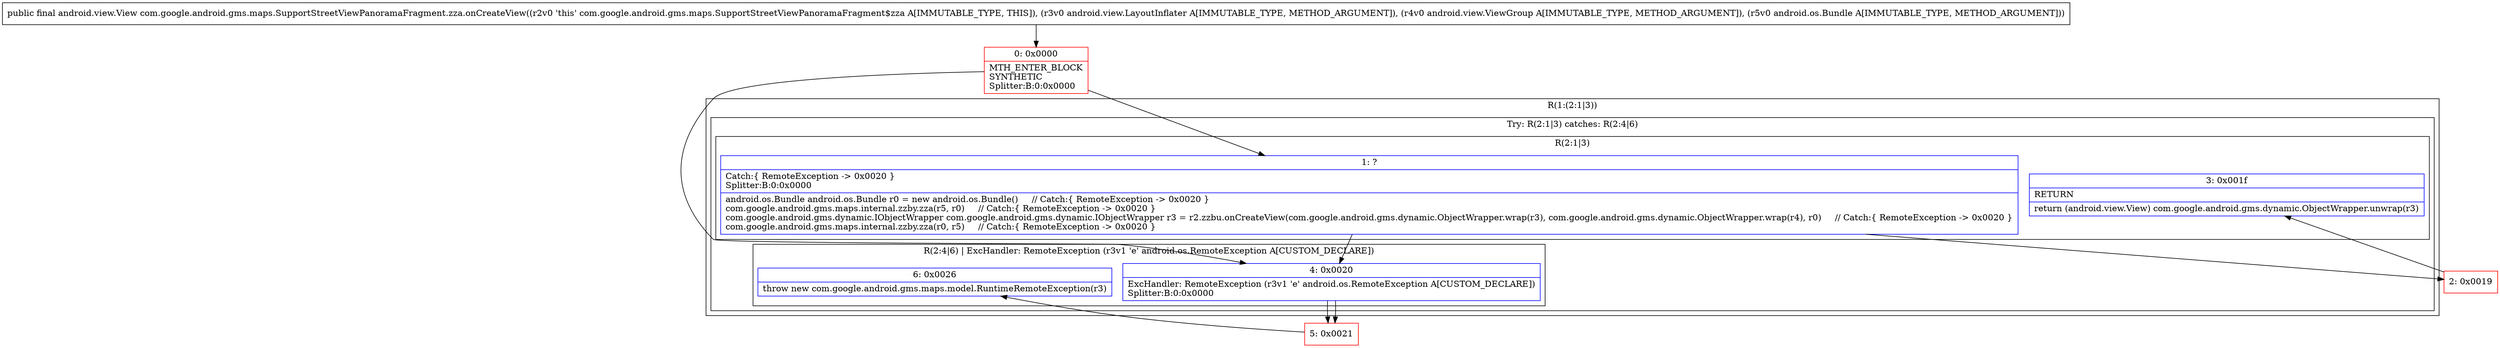 digraph "CFG forcom.google.android.gms.maps.SupportStreetViewPanoramaFragment.zza.onCreateView(Landroid\/view\/LayoutInflater;Landroid\/view\/ViewGroup;Landroid\/os\/Bundle;)Landroid\/view\/View;" {
subgraph cluster_Region_820052872 {
label = "R(1:(2:1|3))";
node [shape=record,color=blue];
subgraph cluster_TryCatchRegion_1943724820 {
label = "Try: R(2:1|3) catches: R(2:4|6)";
node [shape=record,color=blue];
subgraph cluster_Region_1044059683 {
label = "R(2:1|3)";
node [shape=record,color=blue];
Node_1 [shape=record,label="{1\:\ ?|Catch:\{ RemoteException \-\> 0x0020 \}\lSplitter:B:0:0x0000\l|android.os.Bundle android.os.Bundle r0 = new android.os.Bundle()     \/\/ Catch:\{ RemoteException \-\> 0x0020 \}\lcom.google.android.gms.maps.internal.zzby.zza(r5, r0)     \/\/ Catch:\{ RemoteException \-\> 0x0020 \}\lcom.google.android.gms.dynamic.IObjectWrapper com.google.android.gms.dynamic.IObjectWrapper r3 = r2.zzbu.onCreateView(com.google.android.gms.dynamic.ObjectWrapper.wrap(r3), com.google.android.gms.dynamic.ObjectWrapper.wrap(r4), r0)     \/\/ Catch:\{ RemoteException \-\> 0x0020 \}\lcom.google.android.gms.maps.internal.zzby.zza(r0, r5)     \/\/ Catch:\{ RemoteException \-\> 0x0020 \}\l}"];
Node_3 [shape=record,label="{3\:\ 0x001f|RETURN\l|return (android.view.View) com.google.android.gms.dynamic.ObjectWrapper.unwrap(r3)\l}"];
}
subgraph cluster_Region_2136855746 {
label = "R(2:4|6) | ExcHandler: RemoteException (r3v1 'e' android.os.RemoteException A[CUSTOM_DECLARE])\l";
node [shape=record,color=blue];
Node_4 [shape=record,label="{4\:\ 0x0020|ExcHandler: RemoteException (r3v1 'e' android.os.RemoteException A[CUSTOM_DECLARE])\lSplitter:B:0:0x0000\l}"];
Node_6 [shape=record,label="{6\:\ 0x0026|throw new com.google.android.gms.maps.model.RuntimeRemoteException(r3)\l}"];
}
}
}
subgraph cluster_Region_2136855746 {
label = "R(2:4|6) | ExcHandler: RemoteException (r3v1 'e' android.os.RemoteException A[CUSTOM_DECLARE])\l";
node [shape=record,color=blue];
Node_4 [shape=record,label="{4\:\ 0x0020|ExcHandler: RemoteException (r3v1 'e' android.os.RemoteException A[CUSTOM_DECLARE])\lSplitter:B:0:0x0000\l}"];
Node_6 [shape=record,label="{6\:\ 0x0026|throw new com.google.android.gms.maps.model.RuntimeRemoteException(r3)\l}"];
}
Node_0 [shape=record,color=red,label="{0\:\ 0x0000|MTH_ENTER_BLOCK\lSYNTHETIC\lSplitter:B:0:0x0000\l}"];
Node_2 [shape=record,color=red,label="{2\:\ 0x0019}"];
Node_5 [shape=record,color=red,label="{5\:\ 0x0021}"];
MethodNode[shape=record,label="{public final android.view.View com.google.android.gms.maps.SupportStreetViewPanoramaFragment.zza.onCreateView((r2v0 'this' com.google.android.gms.maps.SupportStreetViewPanoramaFragment$zza A[IMMUTABLE_TYPE, THIS]), (r3v0 android.view.LayoutInflater A[IMMUTABLE_TYPE, METHOD_ARGUMENT]), (r4v0 android.view.ViewGroup A[IMMUTABLE_TYPE, METHOD_ARGUMENT]), (r5v0 android.os.Bundle A[IMMUTABLE_TYPE, METHOD_ARGUMENT])) }"];
MethodNode -> Node_0;
Node_1 -> Node_2;
Node_1 -> Node_4;
Node_4 -> Node_5;
Node_4 -> Node_5;
Node_0 -> Node_1;
Node_0 -> Node_4;
Node_2 -> Node_3;
Node_5 -> Node_6;
}

